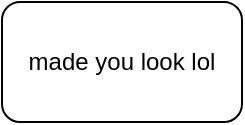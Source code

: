 <mxfile>
    <diagram id="1XUHiKx5iwkWqVWkw1ss" name="Page-1">
        <mxGraphModel dx="1272" dy="526" grid="1" gridSize="10" guides="1" tooltips="1" connect="1" arrows="1" fold="1" page="1" pageScale="1" pageWidth="850" pageHeight="1100" math="0" shadow="0">
            <root>
                <mxCell id="0"/>
                <mxCell id="1" parent="0"/>
                <mxCell id="2" value="made you look lol" style="rounded=1;whiteSpace=wrap;html=1;" vertex="1" parent="1">
                    <mxGeometry x="220" y="210" width="120" height="60" as="geometry"/>
                </mxCell>
            </root>
        </mxGraphModel>
    </diagram>
</mxfile>